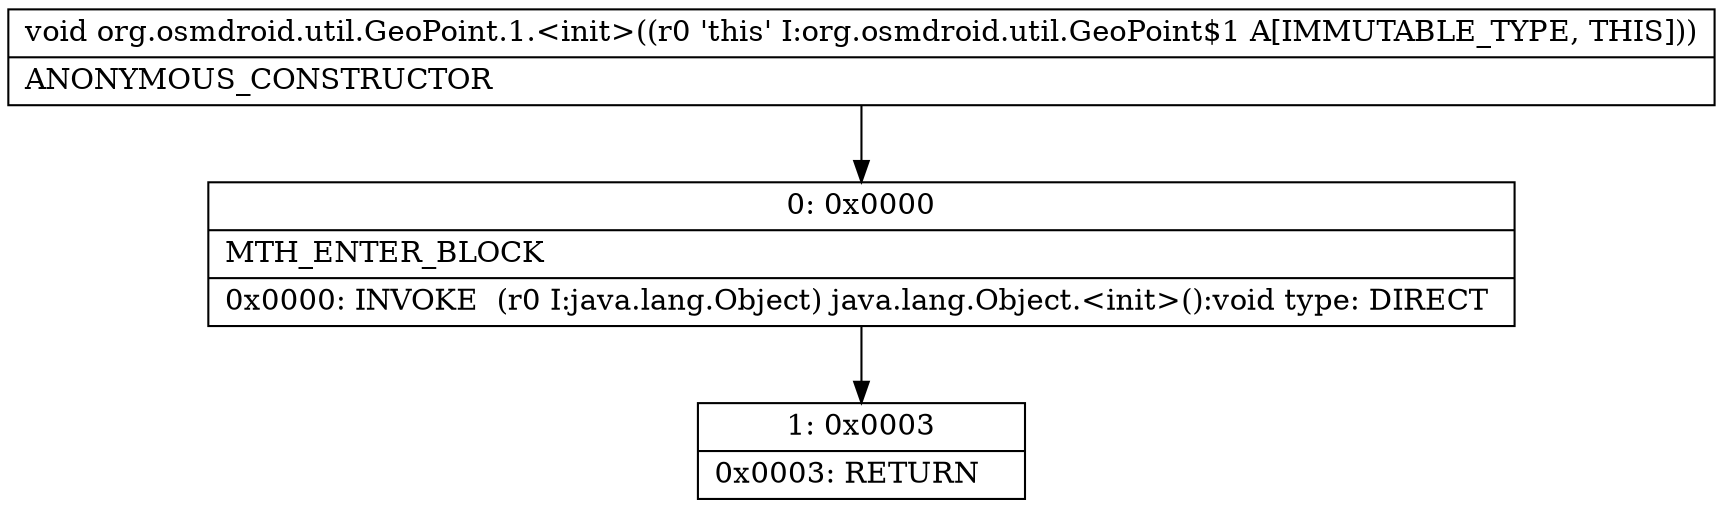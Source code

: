 digraph "CFG fororg.osmdroid.util.GeoPoint.1.\<init\>()V" {
Node_0 [shape=record,label="{0\:\ 0x0000|MTH_ENTER_BLOCK\l|0x0000: INVOKE  (r0 I:java.lang.Object) java.lang.Object.\<init\>():void type: DIRECT \l}"];
Node_1 [shape=record,label="{1\:\ 0x0003|0x0003: RETURN   \l}"];
MethodNode[shape=record,label="{void org.osmdroid.util.GeoPoint.1.\<init\>((r0 'this' I:org.osmdroid.util.GeoPoint$1 A[IMMUTABLE_TYPE, THIS]))  | ANONYMOUS_CONSTRUCTOR\l}"];
MethodNode -> Node_0;
Node_0 -> Node_1;
}

